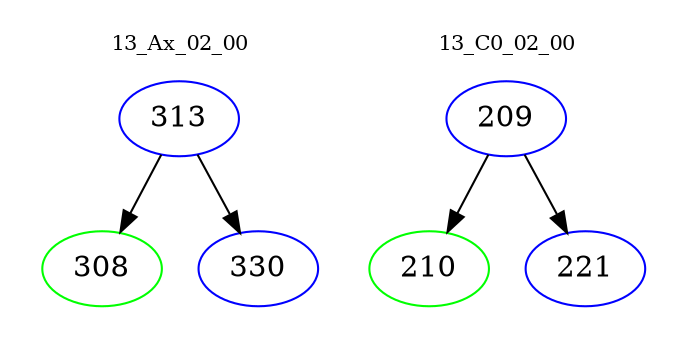 digraph{
subgraph cluster_0 {
color = white
label = "13_Ax_02_00";
fontsize=10;
T0_313 [label="313", color="blue"]
T0_313 -> T0_308 [color="black"]
T0_308 [label="308", color="green"]
T0_313 -> T0_330 [color="black"]
T0_330 [label="330", color="blue"]
}
subgraph cluster_1 {
color = white
label = "13_C0_02_00";
fontsize=10;
T1_209 [label="209", color="blue"]
T1_209 -> T1_210 [color="black"]
T1_210 [label="210", color="green"]
T1_209 -> T1_221 [color="black"]
T1_221 [label="221", color="blue"]
}
}
